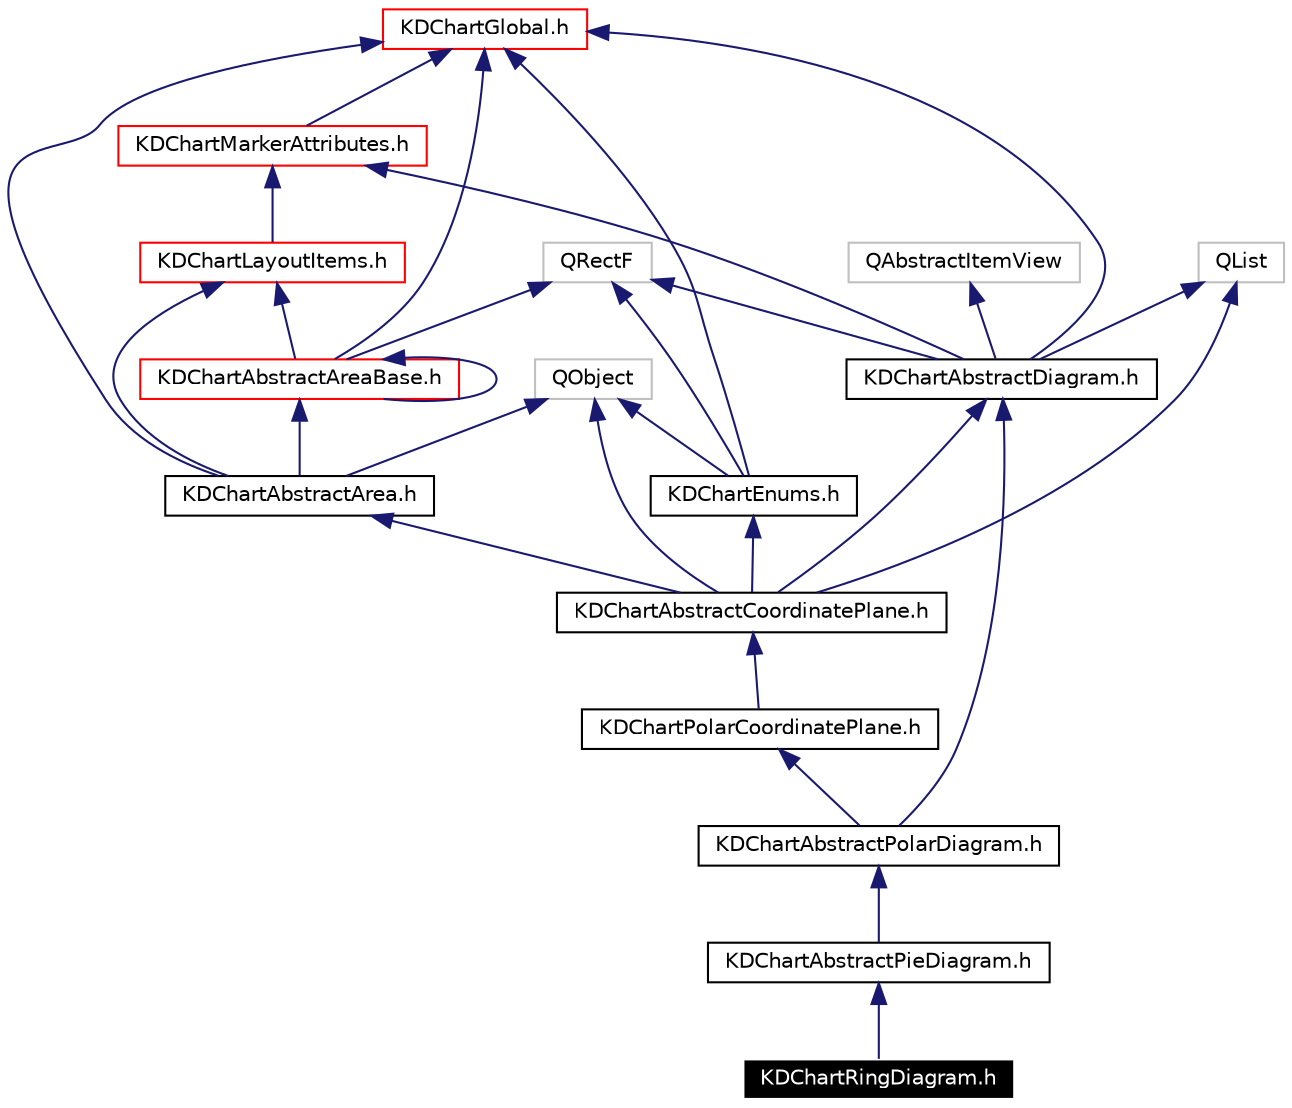 digraph G
{
  edge [fontname="Helvetica",fontsize=10,labelfontname="Helvetica",labelfontsize=10];
  node [fontname="Helvetica",fontsize=10,shape=record];
  Node2894 [label="KDChartRingDiagram.h",height=0.2,width=0.4,color="white", fillcolor="black", style="filled" fontcolor="white"];
  Node2895 -> Node2894 [dir=back,color="midnightblue",fontsize=10,style="solid",fontname="Helvetica"];
  Node2895 [label="KDChartAbstractPieDiagram.h",height=0.2,width=0.4,color="black",URL="$_k_d_chart_abstract_pie_diagram_8h.html"];
  Node2896 -> Node2895 [dir=back,color="midnightblue",fontsize=10,style="solid",fontname="Helvetica"];
  Node2896 [label="KDChartAbstractPolarDiagram.h",height=0.2,width=0.4,color="black",URL="$_k_d_chart_abstract_polar_diagram_8h.html"];
  Node2897 -> Node2896 [dir=back,color="midnightblue",fontsize=10,style="solid",fontname="Helvetica"];
  Node2897 [label="KDChartPolarCoordinatePlane.h",height=0.2,width=0.4,color="black",URL="$_k_d_chart_polar_coordinate_plane_8h.html"];
  Node2898 -> Node2897 [dir=back,color="midnightblue",fontsize=10,style="solid",fontname="Helvetica"];
  Node2898 [label="KDChartAbstractCoordinatePlane.h",height=0.2,width=0.4,color="black",URL="$_k_d_chart_abstract_coordinate_plane_8h.html"];
  Node2899 -> Node2898 [dir=back,color="midnightblue",fontsize=10,style="solid",fontname="Helvetica"];
  Node2899 [label="QObject",height=0.2,width=0.4,color="grey75"];
  Node2900 -> Node2898 [dir=back,color="midnightblue",fontsize=10,style="solid",fontname="Helvetica"];
  Node2900 [label="QList",height=0.2,width=0.4,color="grey75"];
  Node2901 -> Node2898 [dir=back,color="midnightblue",fontsize=10,style="solid",fontname="Helvetica"];
  Node2901 [label="KDChartAbstractArea.h",height=0.2,width=0.4,color="black",URL="$_k_d_chart_abstract_area_8h.html"];
  Node2899 -> Node2901 [dir=back,color="midnightblue",fontsize=10,style="solid",fontname="Helvetica"];
  Node2902 -> Node2901 [dir=back,color="midnightblue",fontsize=10,style="solid",fontname="Helvetica"];
  Node2902 [label="KDChartGlobal.h",height=0.2,width=0.4,color="red",URL="$_k_d_chart_global_8h.html"];
  Node2908 -> Node2901 [dir=back,color="midnightblue",fontsize=10,style="solid",fontname="Helvetica"];
  Node2908 [label="KDChartAbstractAreaBase.h",height=0.2,width=0.4,color="red",URL="$_k_d_chart_abstract_area_base_8h.html"];
  Node2911 -> Node2908 [dir=back,color="midnightblue",fontsize=10,style="solid",fontname="Helvetica"];
  Node2911 [label="QRectF",height=0.2,width=0.4,color="grey75"];
  Node2902 -> Node2908 [dir=back,color="midnightblue",fontsize=10,style="solid",fontname="Helvetica"];
  Node2912 -> Node2908 [dir=back,color="midnightblue",fontsize=10,style="solid",fontname="Helvetica"];
  Node2912 [label="KDChartLayoutItems.h",height=0.2,width=0.4,color="red",URL="$_k_d_chart_layout_items_8h.html"];
  Node2926 -> Node2912 [dir=back,color="midnightblue",fontsize=10,style="solid",fontname="Helvetica"];
  Node2926 [label="KDChartMarkerAttributes.h",height=0.2,width=0.4,color="red",URL="$_k_d_chart_marker_attributes_8h.html"];
  Node2902 -> Node2926 [dir=back,color="midnightblue",fontsize=10,style="solid",fontname="Helvetica"];
  Node2908 -> Node2908 [dir=back,color="midnightblue",fontsize=10,style="solid",fontname="Helvetica"];
  Node2912 -> Node2901 [dir=back,color="midnightblue",fontsize=10,style="solid",fontname="Helvetica"];
  Node2928 -> Node2898 [dir=back,color="midnightblue",fontsize=10,style="solid",fontname="Helvetica"];
  Node2928 [label="KDChartAbstractDiagram.h",height=0.2,width=0.4,color="black",URL="$_k_d_chart_abstract_diagram_8h.html"];
  Node2900 -> Node2928 [dir=back,color="midnightblue",fontsize=10,style="solid",fontname="Helvetica"];
  Node2911 -> Node2928 [dir=back,color="midnightblue",fontsize=10,style="solid",fontname="Helvetica"];
  Node2929 -> Node2928 [dir=back,color="midnightblue",fontsize=10,style="solid",fontname="Helvetica"];
  Node2929 [label="QAbstractItemView",height=0.2,width=0.4,color="grey75"];
  Node2902 -> Node2928 [dir=back,color="midnightblue",fontsize=10,style="solid",fontname="Helvetica"];
  Node2926 -> Node2928 [dir=back,color="midnightblue",fontsize=10,style="solid",fontname="Helvetica"];
  Node2924 -> Node2898 [dir=back,color="midnightblue",fontsize=10,style="solid",fontname="Helvetica"];
  Node2924 [label="KDChartEnums.h",height=0.2,width=0.4,color="black",URL="$_k_d_chart_enums_8h.html"];
  Node2902 -> Node2924 [dir=back,color="midnightblue",fontsize=10,style="solid",fontname="Helvetica"];
  Node2911 -> Node2924 [dir=back,color="midnightblue",fontsize=10,style="solid",fontname="Helvetica"];
  Node2899 -> Node2924 [dir=back,color="midnightblue",fontsize=10,style="solid",fontname="Helvetica"];
  Node2928 -> Node2896 [dir=back,color="midnightblue",fontsize=10,style="solid",fontname="Helvetica"];
}
